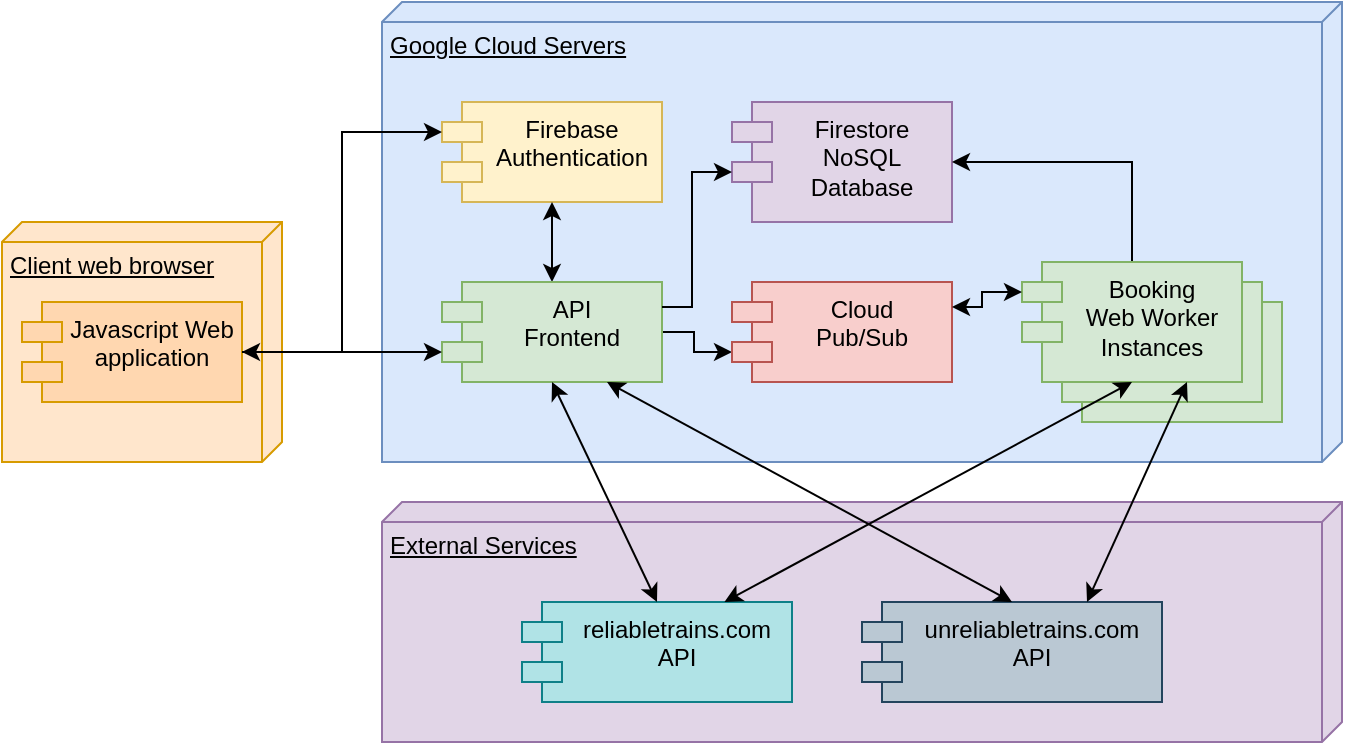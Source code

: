 <mxfile version="22.1.2" type="device">
  <diagram name="Page-1" id="_xhGmXa4dSZ1Pfg6dVDB">
    <mxGraphModel dx="845" dy="585" grid="1" gridSize="10" guides="1" tooltips="1" connect="1" arrows="1" fold="1" page="1" pageScale="1" pageWidth="850" pageHeight="1100" math="0" shadow="0">
      <root>
        <mxCell id="0" />
        <mxCell id="1" parent="0" />
        <mxCell id="o5PuLMqqPic89rms98tm-27" value="External Services" style="verticalAlign=top;align=left;spacingTop=8;spacingLeft=2;spacingRight=12;shape=cube;size=10;direction=south;fontStyle=4;html=1;whiteSpace=wrap;fillColor=#e1d5e7;strokeColor=#9673a6;" vertex="1" parent="1">
          <mxGeometry x="320" y="340" width="480" height="120" as="geometry" />
        </mxCell>
        <mxCell id="o5PuLMqqPic89rms98tm-2" value="Client web browser" style="verticalAlign=top;align=left;spacingTop=8;spacingLeft=2;spacingRight=12;shape=cube;size=10;direction=south;fontStyle=4;html=1;whiteSpace=wrap;fillColor=#ffe6cc;strokeColor=#d79b00;" vertex="1" parent="1">
          <mxGeometry x="130" y="200" width="140" height="120" as="geometry" />
        </mxCell>
        <mxCell id="o5PuLMqqPic89rms98tm-1" value="Javascript Web application" style="shape=module;align=left;spacingLeft=20;align=center;verticalAlign=top;whiteSpace=wrap;html=1;fillColor=#FFD7B0;strokeColor=#d79b00;" vertex="1" parent="1">
          <mxGeometry x="140" y="240" width="110" height="50" as="geometry" />
        </mxCell>
        <mxCell id="o5PuLMqqPic89rms98tm-3" value="Google Cloud Servers" style="verticalAlign=top;align=left;spacingTop=8;spacingLeft=2;spacingRight=12;shape=cube;size=10;direction=south;fontStyle=4;html=1;whiteSpace=wrap;fillColor=#dae8fc;strokeColor=#6c8ebf;" vertex="1" parent="1">
          <mxGeometry x="320" y="90" width="480" height="230" as="geometry" />
        </mxCell>
        <mxCell id="o5PuLMqqPic89rms98tm-4" value="Firebase Authentication" style="shape=module;align=left;spacingLeft=20;align=center;verticalAlign=top;whiteSpace=wrap;html=1;fillColor=#fff2cc;strokeColor=#d6b656;" vertex="1" parent="1">
          <mxGeometry x="350" y="140" width="110" height="50" as="geometry" />
        </mxCell>
        <mxCell id="o5PuLMqqPic89rms98tm-5" style="edgeStyle=orthogonalEdgeStyle;rounded=0;orthogonalLoop=1;jettySize=auto;html=1;exitX=1;exitY=0.5;exitDx=0;exitDy=0;entryX=0;entryY=0;entryDx=0;entryDy=15;entryPerimeter=0;startArrow=classic;startFill=1;" edge="1" parent="1" source="o5PuLMqqPic89rms98tm-1" target="o5PuLMqqPic89rms98tm-4">
          <mxGeometry relative="1" as="geometry" />
        </mxCell>
        <mxCell id="o5PuLMqqPic89rms98tm-8" style="edgeStyle=orthogonalEdgeStyle;rounded=0;orthogonalLoop=1;jettySize=auto;html=1;exitX=0.5;exitY=0;exitDx=0;exitDy=0;entryX=0.5;entryY=1;entryDx=0;entryDy=0;startArrow=classic;startFill=1;" edge="1" parent="1" source="o5PuLMqqPic89rms98tm-6" target="o5PuLMqqPic89rms98tm-4">
          <mxGeometry relative="1" as="geometry" />
        </mxCell>
        <mxCell id="o5PuLMqqPic89rms98tm-16" style="edgeStyle=orthogonalEdgeStyle;rounded=0;orthogonalLoop=1;jettySize=auto;html=1;exitX=1;exitY=0.5;exitDx=0;exitDy=0;entryX=0;entryY=0;entryDx=0;entryDy=35;entryPerimeter=0;" edge="1" parent="1" source="o5PuLMqqPic89rms98tm-6" target="o5PuLMqqPic89rms98tm-9">
          <mxGeometry relative="1" as="geometry">
            <mxPoint x="477" y="270.333" as="targetPoint" />
            <Array as="points">
              <mxPoint x="476" y="255" />
              <mxPoint x="476" y="265" />
            </Array>
          </mxGeometry>
        </mxCell>
        <mxCell id="o5PuLMqqPic89rms98tm-6" value="&lt;div&gt;API&lt;/div&gt;&lt;div&gt;Frontend&lt;br&gt;&lt;/div&gt;" style="shape=module;align=left;spacingLeft=20;align=center;verticalAlign=top;whiteSpace=wrap;html=1;fillColor=#d5e8d4;strokeColor=#82b366;" vertex="1" parent="1">
          <mxGeometry x="350" y="230" width="110" height="50" as="geometry" />
        </mxCell>
        <mxCell id="o5PuLMqqPic89rms98tm-9" value="&lt;div&gt;Cloud&lt;/div&gt;&lt;div&gt;Pub/Sub&lt;br&gt;&lt;/div&gt;" style="shape=module;align=left;spacingLeft=20;align=center;verticalAlign=top;whiteSpace=wrap;html=1;fillColor=#f8cecc;strokeColor=#b85450;" vertex="1" parent="1">
          <mxGeometry x="495" y="230" width="110" height="50" as="geometry" />
        </mxCell>
        <mxCell id="o5PuLMqqPic89rms98tm-10" value="&lt;div&gt;Booking&lt;/div&gt;&lt;div&gt;Web Worker&lt;/div&gt;&lt;div&gt;Instances&lt;br&gt;&lt;/div&gt;" style="shape=module;align=left;spacingLeft=20;align=center;verticalAlign=top;whiteSpace=wrap;html=1;fillColor=#d5e8d4;strokeColor=#82b366;" vertex="1" parent="1">
          <mxGeometry x="660" y="240" width="110" height="60" as="geometry" />
        </mxCell>
        <mxCell id="o5PuLMqqPic89rms98tm-11" value="&lt;div&gt;Firestore&lt;/div&gt;&lt;div&gt;NoSQL Database&lt;br&gt;&lt;/div&gt;" style="shape=module;align=left;spacingLeft=20;align=center;verticalAlign=top;whiteSpace=wrap;html=1;fillColor=#e1d5e7;strokeColor=#9673a6;" vertex="1" parent="1">
          <mxGeometry x="495" y="140" width="110" height="60" as="geometry" />
        </mxCell>
        <mxCell id="o5PuLMqqPic89rms98tm-13" value="&lt;div&gt;Booking&lt;/div&gt;&lt;div&gt;Web Worker&lt;/div&gt;&lt;div&gt;Instances&lt;br&gt;&lt;/div&gt;" style="shape=module;align=left;spacingLeft=20;align=center;verticalAlign=top;whiteSpace=wrap;html=1;fillColor=#d5e8d4;strokeColor=#82b366;" vertex="1" parent="1">
          <mxGeometry x="650" y="230" width="110" height="60" as="geometry" />
        </mxCell>
        <mxCell id="o5PuLMqqPic89rms98tm-19" style="edgeStyle=orthogonalEdgeStyle;rounded=0;orthogonalLoop=1;jettySize=auto;html=1;exitX=0.5;exitY=0;exitDx=0;exitDy=0;entryX=1;entryY=0.5;entryDx=0;entryDy=0;" edge="1" parent="1" source="o5PuLMqqPic89rms98tm-14" target="o5PuLMqqPic89rms98tm-11">
          <mxGeometry relative="1" as="geometry" />
        </mxCell>
        <mxCell id="o5PuLMqqPic89rms98tm-14" value="&lt;div&gt;Booking&lt;/div&gt;&lt;div&gt;Web Worker&lt;/div&gt;&lt;div&gt;Instances&lt;br&gt;&lt;/div&gt;" style="shape=module;align=left;spacingLeft=20;align=center;verticalAlign=top;whiteSpace=wrap;html=1;fillColor=#d5e8d4;strokeColor=#82b366;" vertex="1" parent="1">
          <mxGeometry x="640" y="220" width="110" height="60" as="geometry" />
        </mxCell>
        <mxCell id="o5PuLMqqPic89rms98tm-17" style="edgeStyle=orthogonalEdgeStyle;rounded=0;orthogonalLoop=1;jettySize=auto;html=1;exitX=1;exitY=0.25;exitDx=0;exitDy=0;entryX=0;entryY=0;entryDx=0;entryDy=15;entryPerimeter=0;startArrow=classic;startFill=1;" edge="1" parent="1" source="o5PuLMqqPic89rms98tm-9" target="o5PuLMqqPic89rms98tm-14">
          <mxGeometry relative="1" as="geometry">
            <Array as="points">
              <mxPoint x="620" y="242" />
              <mxPoint x="620" y="235" />
            </Array>
          </mxGeometry>
        </mxCell>
        <mxCell id="o5PuLMqqPic89rms98tm-20" style="edgeStyle=orthogonalEdgeStyle;rounded=0;orthogonalLoop=1;jettySize=auto;html=1;exitX=1;exitY=0.25;exitDx=0;exitDy=0;entryX=0;entryY=0;entryDx=0;entryDy=35;entryPerimeter=0;" edge="1" parent="1" source="o5PuLMqqPic89rms98tm-6" target="o5PuLMqqPic89rms98tm-11">
          <mxGeometry relative="1" as="geometry">
            <Array as="points">
              <mxPoint x="475" y="243" />
              <mxPoint x="475" y="175" />
            </Array>
          </mxGeometry>
        </mxCell>
        <mxCell id="o5PuLMqqPic89rms98tm-21" value="&lt;div&gt;reliabletrains.com&lt;/div&gt;&lt;div&gt;API&lt;br&gt;&lt;/div&gt;" style="shape=module;align=left;spacingLeft=20;align=center;verticalAlign=top;whiteSpace=wrap;html=1;fillColor=#b0e3e6;strokeColor=#0e8088;" vertex="1" parent="1">
          <mxGeometry x="390" y="390" width="135" height="50" as="geometry" />
        </mxCell>
        <mxCell id="o5PuLMqqPic89rms98tm-22" value="&lt;div&gt;unreliabletrains.com&lt;/div&gt;&lt;div&gt;API&lt;br&gt;&lt;/div&gt;" style="shape=module;align=left;spacingLeft=20;align=center;verticalAlign=top;whiteSpace=wrap;html=1;fillColor=#bac8d3;strokeColor=#23445d;" vertex="1" parent="1">
          <mxGeometry x="560" y="390" width="150" height="50" as="geometry" />
        </mxCell>
        <mxCell id="o5PuLMqqPic89rms98tm-23" value="" style="endArrow=classic;startArrow=classic;html=1;rounded=0;entryX=0.5;entryY=1;entryDx=0;entryDy=0;exitX=0.5;exitY=0;exitDx=0;exitDy=0;" edge="1" parent="1" source="o5PuLMqqPic89rms98tm-21" target="o5PuLMqqPic89rms98tm-6">
          <mxGeometry width="50" height="50" relative="1" as="geometry">
            <mxPoint x="270" y="430" as="sourcePoint" />
            <mxPoint x="320" y="380" as="targetPoint" />
          </mxGeometry>
        </mxCell>
        <mxCell id="o5PuLMqqPic89rms98tm-24" value="" style="endArrow=classic;startArrow=classic;html=1;rounded=0;entryX=0.75;entryY=1;entryDx=0;entryDy=0;exitX=0.5;exitY=0;exitDx=0;exitDy=0;" edge="1" parent="1" source="o5PuLMqqPic89rms98tm-22" target="o5PuLMqqPic89rms98tm-6">
          <mxGeometry width="50" height="50" relative="1" as="geometry">
            <mxPoint x="510" y="370" as="sourcePoint" />
            <mxPoint x="440" y="280" as="targetPoint" />
          </mxGeometry>
        </mxCell>
        <mxCell id="o5PuLMqqPic89rms98tm-25" value="" style="endArrow=classic;startArrow=classic;html=1;rounded=0;entryX=0.5;entryY=1;entryDx=0;entryDy=0;exitX=0.75;exitY=0;exitDx=0;exitDy=0;" edge="1" parent="1" source="o5PuLMqqPic89rms98tm-21" target="o5PuLMqqPic89rms98tm-14">
          <mxGeometry width="50" height="50" relative="1" as="geometry">
            <mxPoint x="780" y="420" as="sourcePoint" />
            <mxPoint x="710" y="330" as="targetPoint" />
          </mxGeometry>
        </mxCell>
        <mxCell id="o5PuLMqqPic89rms98tm-26" value="" style="endArrow=classic;startArrow=classic;html=1;rounded=0;entryX=0.75;entryY=1;entryDx=0;entryDy=0;exitX=0.75;exitY=0;exitDx=0;exitDy=0;" edge="1" parent="1" source="o5PuLMqqPic89rms98tm-22" target="o5PuLMqqPic89rms98tm-14">
          <mxGeometry width="50" height="50" relative="1" as="geometry">
            <mxPoint x="690" y="440" as="sourcePoint" />
            <mxPoint x="885" y="350" as="targetPoint" />
          </mxGeometry>
        </mxCell>
        <mxCell id="o5PuLMqqPic89rms98tm-28" style="edgeStyle=orthogonalEdgeStyle;rounded=0;orthogonalLoop=1;jettySize=auto;html=1;exitX=1;exitY=0.5;exitDx=0;exitDy=0;entryX=0;entryY=0;entryDx=0;entryDy=35;entryPerimeter=0;" edge="1" parent="1" source="o5PuLMqqPic89rms98tm-1" target="o5PuLMqqPic89rms98tm-6">
          <mxGeometry relative="1" as="geometry" />
        </mxCell>
      </root>
    </mxGraphModel>
  </diagram>
</mxfile>

